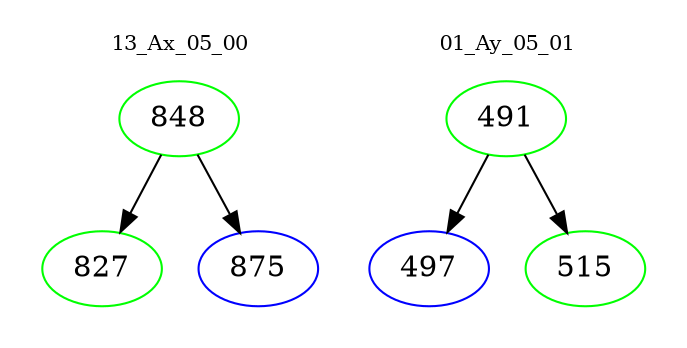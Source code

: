 digraph{
subgraph cluster_0 {
color = white
label = "13_Ax_05_00";
fontsize=10;
T0_848 [label="848", color="green"]
T0_848 -> T0_827 [color="black"]
T0_827 [label="827", color="green"]
T0_848 -> T0_875 [color="black"]
T0_875 [label="875", color="blue"]
}
subgraph cluster_1 {
color = white
label = "01_Ay_05_01";
fontsize=10;
T1_491 [label="491", color="green"]
T1_491 -> T1_497 [color="black"]
T1_497 [label="497", color="blue"]
T1_491 -> T1_515 [color="black"]
T1_515 [label="515", color="green"]
}
}
